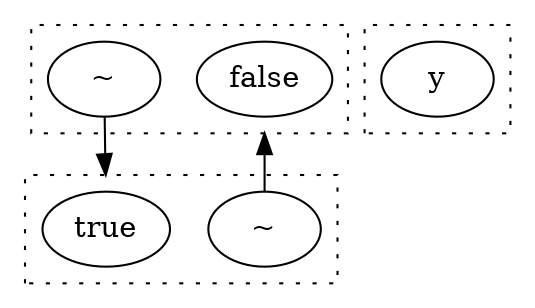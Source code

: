 digraph egraph {
  compound=true
  clusterrank=local
  subgraph cluster_0 {
    style=dotted
    0.0[label = "false"]
    0.1[label = "~"]
  }
  subgraph cluster_1 {
    style=dotted
    1.0[label = "true"]
    1.1[label = "~"]
  }
  subgraph cluster_4 {
    style=dotted
    4.0[label = "y"]
  }
  0.1 -> 1.0 [lhead = cluster_1, ]
  1.1 -> 0.0 [lhead = cluster_0, ]
}